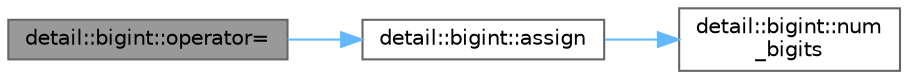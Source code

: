 digraph "detail::bigint::operator="
{
 // LATEX_PDF_SIZE
  bgcolor="transparent";
  edge [fontname=Helvetica,fontsize=10,labelfontname=Helvetica,labelfontsize=10];
  node [fontname=Helvetica,fontsize=10,shape=box,height=0.2,width=0.4];
  rankdir="LR";
  Node1 [id="Node000001",label="detail::bigint::operator=",height=0.2,width=0.4,color="gray40", fillcolor="grey60", style="filled", fontcolor="black",tooltip=" "];
  Node1 -> Node2 [id="edge3_Node000001_Node000002",color="steelblue1",style="solid",tooltip=" "];
  Node2 [id="Node000002",label="detail::bigint::assign",height=0.2,width=0.4,color="grey40", fillcolor="white", style="filled",URL="$classdetail_1_1bigint.html#a62ed5a1bdd5440d1e1e230453d566f6e",tooltip=" "];
  Node2 -> Node3 [id="edge4_Node000002_Node000003",color="steelblue1",style="solid",tooltip=" "];
  Node3 [id="Node000003",label="detail::bigint::num\l_bigits",height=0.2,width=0.4,color="grey40", fillcolor="white", style="filled",URL="$classdetail_1_1bigint.html#ad23c661d46b255d93b1f4e7e4ce09f53",tooltip=" "];
}
